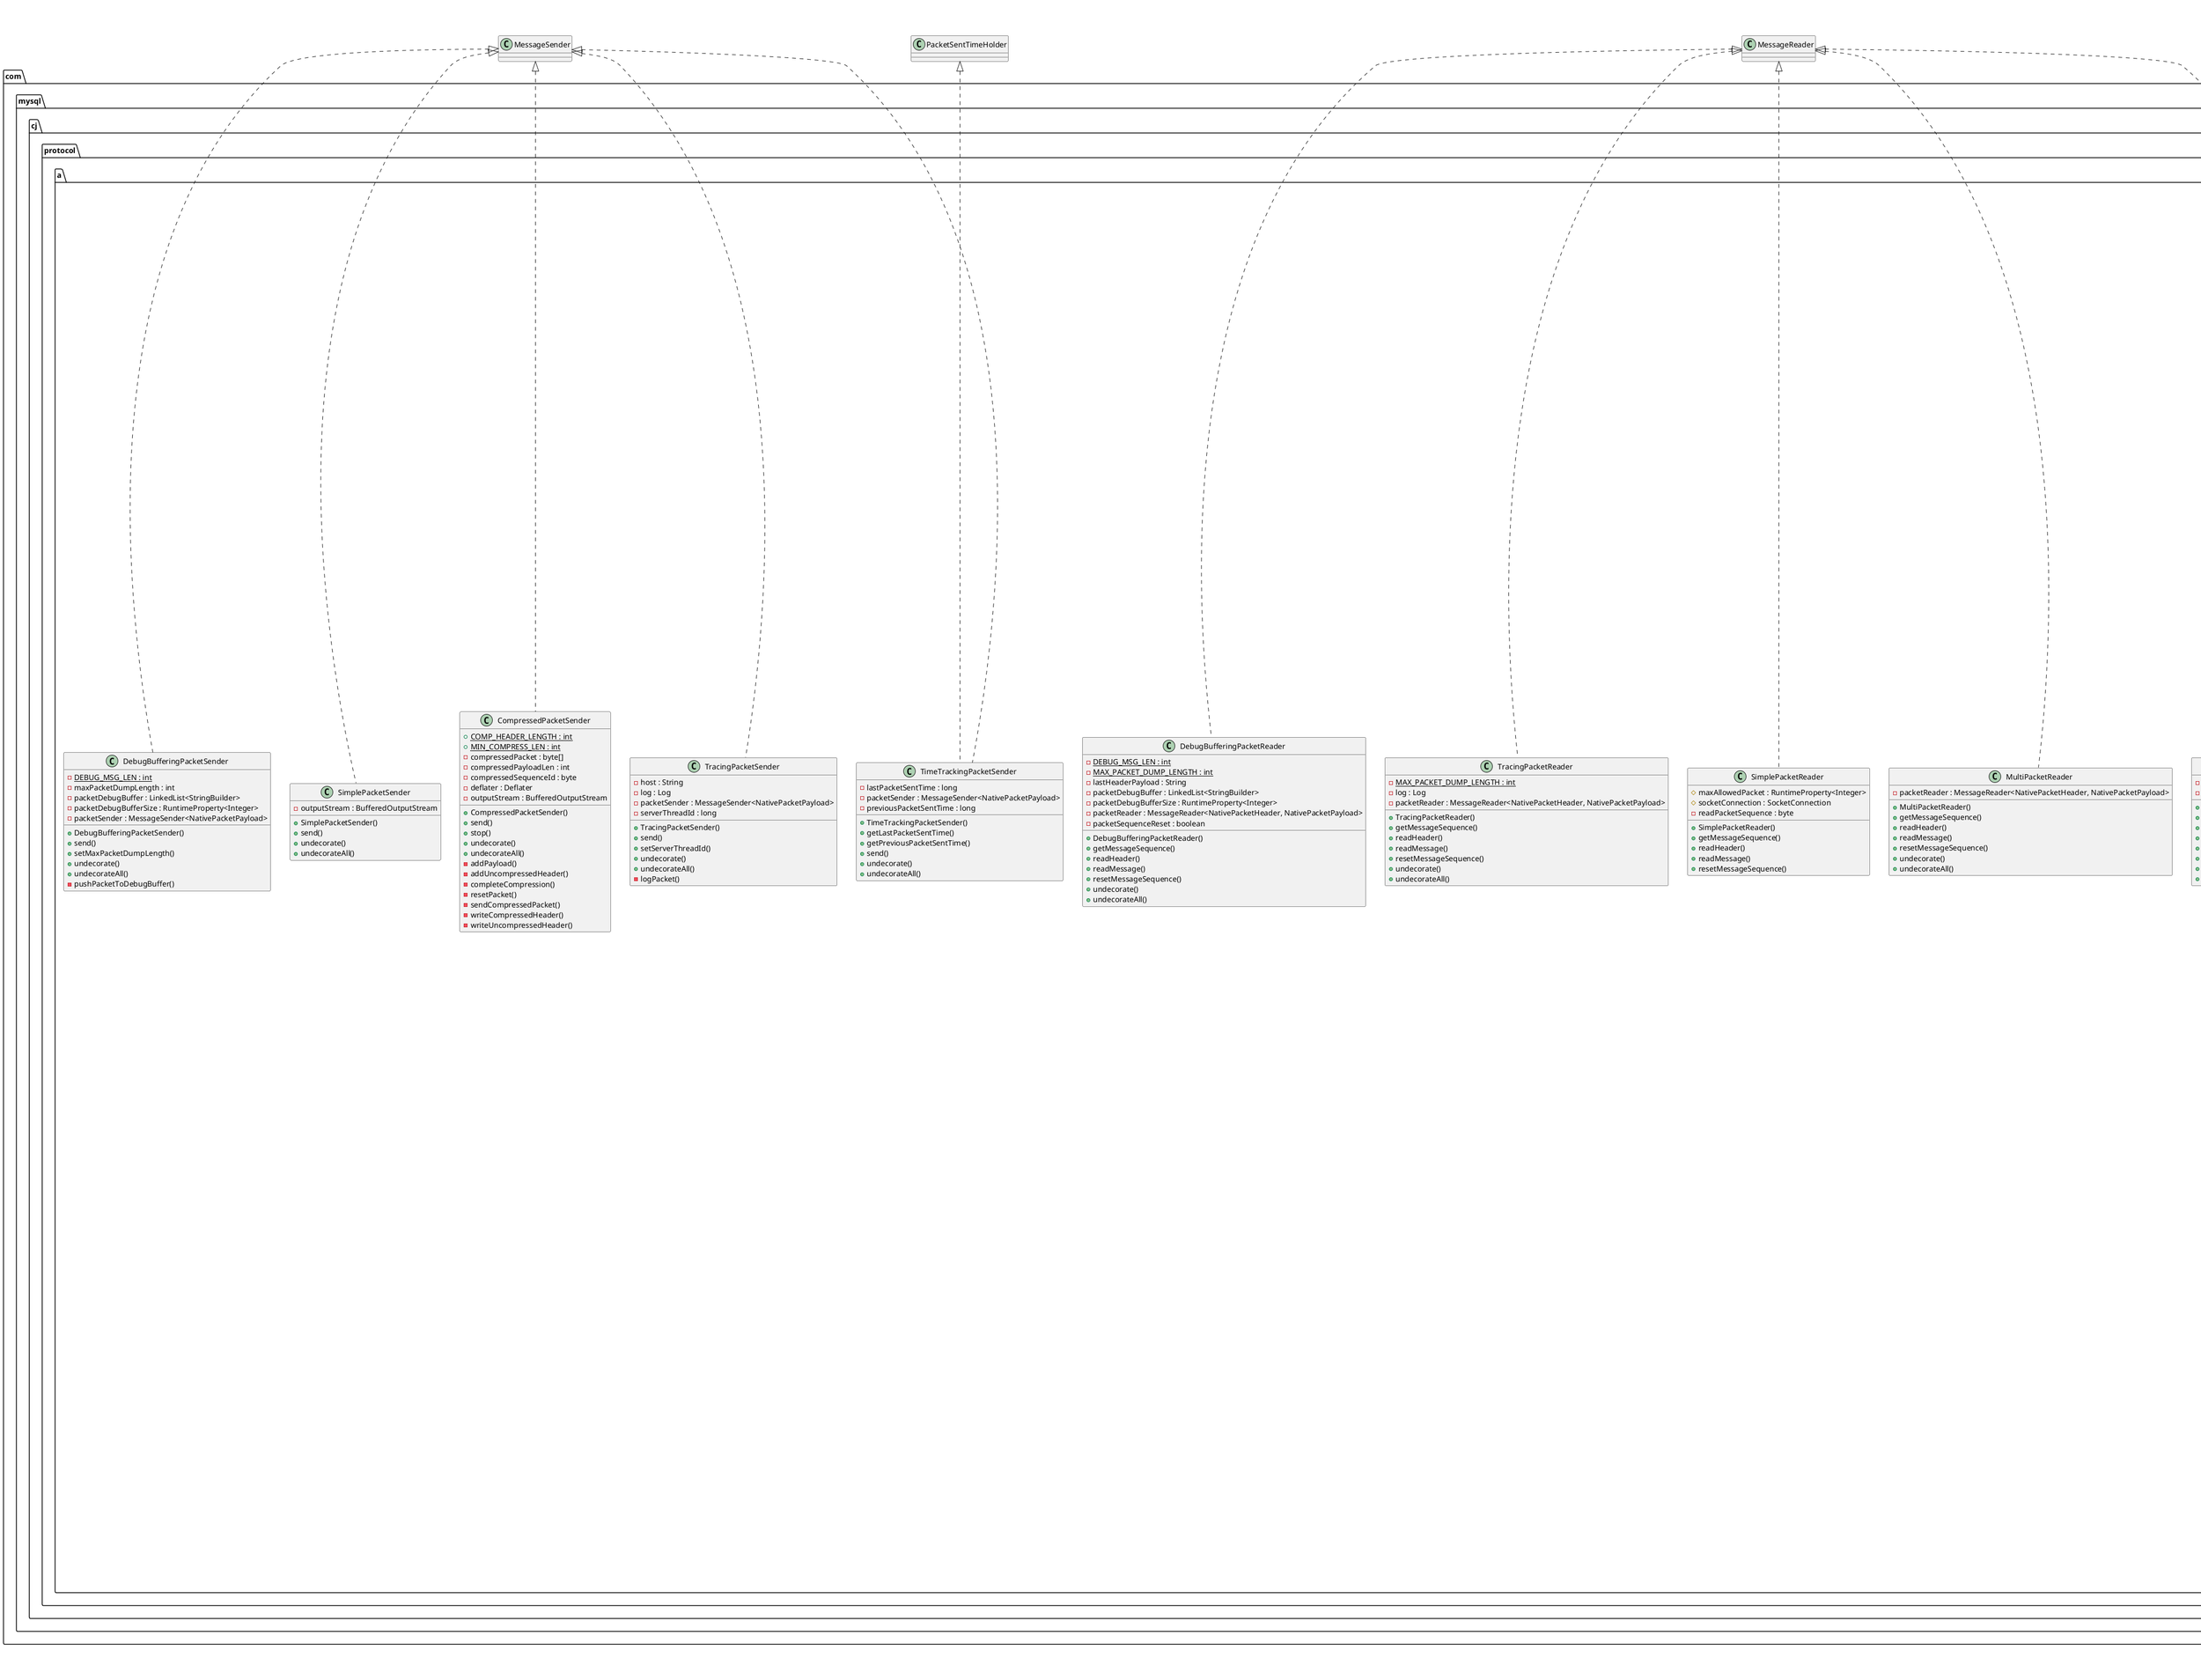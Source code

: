 @startuml

title __A's Class Diagram__\n

  namespace com.mysql.cj {
    namespace protocol {
      namespace a {
        abstract class com.mysql.cj.protocol.a.AbstractRowFactory {
            # canReuseRowPacketForBufferRow : boolean
            # columnDefinition : ColumnDefinition
            # exceptionInterceptor : ExceptionInterceptor
            # resultSetConcurrency : Concurrency
            # useBufferRowSizeThreshold : RuntimeProperty<Integer>
            # valueDecoder : ValueDecoder
            + canReuseRowPacketForBufferRow()
        }
      }
    }
  }
  

  namespace com.mysql.cj {
    namespace protocol {
      namespace a {
        class com.mysql.cj.protocol.a.BinaryResultsetReader {
            # protocol : NativeProtocol
            + BinaryResultsetReader()
            + read()
        }
      }
    }
  }
  

  namespace com.mysql.cj {
    namespace protocol {
      namespace a {
        class com.mysql.cj.protocol.a.BinaryRowFactory {
            + BinaryRowFactory()
            + canReuseRowPacketForBufferRow()
            + createFromMessage()
            - extractNativeEncodedColumn()
            - unpackBinaryResultSetRow()
        }
      }
    }
  }
  

  namespace com.mysql.cj {
    namespace protocol {
      namespace a {
        class com.mysql.cj.protocol.a.ColumnDefinitionFactory {
            # columnCount : long
            # columnDefinitionFromCache : ColumnDefinition
            + ColumnDefinitionFactory()
            + createFromFields()
            + createFromMessage()
            + getColumnCount()
            + getColumnDefinitionFromCache()
            + mergeColumnDefinitions()
        }
      }
    }
  }
  

  namespace com.mysql.cj {
    namespace protocol {
      namespace a {
        class com.mysql.cj.protocol.a.ColumnDefinitionReader {
            - protocol : NativeProtocol
            + ColumnDefinitionReader()
            + read()
            # unpackField()
        }
      }
    }
  }
  

  namespace com.mysql.cj {
    namespace protocol {
      namespace a {
        class com.mysql.cj.protocol.a.CompressedInputStream {
            - buffer : byte[]
            - in : InputStream
            - inflater : Inflater
            - log : Log
            - packetHeaderBuffer : byte[]
            - pos : int
            - traceProtocol : RuntimeProperty<Boolean>
            + CompressedInputStream()
            + available()
            + close()
            + read()
            + read()
            + read()
            + skip()
            - getNextPacketFromServer()
            - getNextPacketIfRequired()
            - readFully()
        }
      }
    }
  }
  

  namespace com.mysql.cj {
    namespace protocol {
      namespace a {
        class com.mysql.cj.protocol.a.CompressedPacketSender {
            {static} + COMP_HEADER_LENGTH : int
            {static} + MIN_COMPRESS_LEN : int
            - compressedPacket : byte[]
            - compressedPayloadLen : int
            - compressedSequenceId : byte
            - deflater : Deflater
            - outputStream : BufferedOutputStream
            + CompressedPacketSender()
            + send()
            + stop()
            + undecorate()
            + undecorateAll()
            - addPayload()
            - addUncompressedHeader()
            - completeCompression()
            - resetPacket()
            - sendCompressedPacket()
            - writeCompressedHeader()
            - writeUncompressedHeader()
        }
      }
    }
  }
  

  namespace com.mysql.cj {
    namespace protocol {
      namespace a {
        class com.mysql.cj.protocol.a.DebugBufferingPacketReader {
            {static} - DEBUG_MSG_LEN : int
            {static} - MAX_PACKET_DUMP_LENGTH : int
            - lastHeaderPayload : String
            - packetDebugBuffer : LinkedList<StringBuilder>
            - packetDebugBufferSize : RuntimeProperty<Integer>
            - packetReader : MessageReader<NativePacketHeader, NativePacketPayload>
            - packetSequenceReset : boolean
            + DebugBufferingPacketReader()
            + getMessageSequence()
            + readHeader()
            + readMessage()
            + resetMessageSequence()
            + undecorate()
            + undecorateAll()
        }
      }
    }
  }
  

  namespace com.mysql.cj {
    namespace protocol {
      namespace a {
        class com.mysql.cj.protocol.a.DebugBufferingPacketSender {
            {static} - DEBUG_MSG_LEN : int
            - maxPacketDumpLength : int
            - packetDebugBuffer : LinkedList<StringBuilder>
            - packetDebugBufferSize : RuntimeProperty<Integer>
            - packetSender : MessageSender<NativePacketPayload>
            + DebugBufferingPacketSender()
            + send()
            + setMaxPacketDumpLength()
            + undecorate()
            + undecorateAll()
            - pushPacketToDebugBuffer()
        }
      }
    }
  }
  

  namespace com.mysql.cj {
    namespace protocol {
      namespace a {
        class com.mysql.cj.protocol.a.MergingColumnDefinitionFactory {
            + MergingColumnDefinitionFactory()
            + createFromFields()
            + mergeColumnDefinitions()
        }
      }
    }
  }
  

  namespace com.mysql.cj {
    namespace protocol {
      namespace a {
        class com.mysql.cj.protocol.a.MultiPacketReader {
            - packetReader : MessageReader<NativePacketHeader, NativePacketPayload>
            + MultiPacketReader()
            + getMessageSequence()
            + readHeader()
            + readMessage()
            + resetMessageSequence()
            + undecorate()
            + undecorateAll()
        }
      }
    }
  }
  

  namespace com.mysql.cj {
    namespace protocol {
      namespace a {
        class com.mysql.cj.protocol.a.MysqlBinaryValueDecoder {
            + decodeBit()
            + decodeByteArray()
            + decodeDate()
            + decodeDecimal()
            + decodeDouble()
            + decodeFloat()
            + decodeInt1()
            + decodeInt2()
            + decodeInt4()
            + decodeInt8()
            + decodeSet()
            + decodeTime()
            + decodeTimestamp()
            + decodeUInt1()
            + decodeUInt2()
            + decodeUInt4()
            + decodeUInt8()
            + decodeYear()
        }
      }
    }
  }
  

  namespace com.mysql.cj {
    namespace protocol {
      namespace a {
        class com.mysql.cj.protocol.a.MysqlTextValueDecoder {
            {static} + DATE_BUF_LEN : int
            {static} + MAX_SIGNED_LONG_LEN : int
            {static} + TIMESTAMP_STR_LEN_NO_FRAC : int
            {static} + TIMESTAMP_STR_LEN_WITH_MICROS : int
            {static} + TIMESTAMP_STR_LEN_WITH_NANOS : int
            {static} + TIME_STR_LEN_MAX_NO_FRAC : int
            {static} + TIME_STR_LEN_MAX_WITH_MICROS : int
            {static} + TIME_STR_LEN_MIN : int
            + decodeBit()
            + decodeByteArray()
            + decodeDate()
            + decodeDecimal()
            + decodeDouble()
            + decodeFloat()
            + decodeInt1()
            + decodeInt2()
            + decodeInt4()
            + decodeInt8()
            + decodeSet()
            + decodeTime()
            + decodeTimestamp()
            + decodeUInt1()
            + decodeUInt2()
            + decodeUInt4()
            + decodeUInt8()
            + decodeYear()
            {static} + getBigInteger()
            {static} + getDate()
            {static} + getDouble()
            {static} + getInt()
            {static} + getLong()
            {static} + getTime()
            {static} + getTimestamp()
            {static} + isDate()
            {static} + isTime()
            {static} + isTimestamp()
        }
      }
    }
  }
  

  namespace com.mysql.cj {
    namespace protocol {
      namespace a {
        class com.mysql.cj.protocol.a.NativeAuthenticationProvider {
            {static} # AUTH_411_OVERHEAD : int
            # seed : String
            {static} - NONE : String
            - authenticationPlugins : Map<String, AuthenticationPlugin<NativePacketPayload>>
            - clientDefaultAuthenticationPlugin : String
            - clientDefaultAuthenticationPluginName : String
            - disabledAuthenticationPlugins : List<String>
            - exceptionInterceptor : ExceptionInterceptor
            - propertySet : PropertySet
            - protocol : Protocol<NativePacketPayload>
            - serverDefaultAuthenticationPluginName : String
            - useConnectWithDb : boolean
            + NativeAuthenticationProvider()
            + changeUser()
            + connect()
            + getEncodingForHandshake()
            + getExceptionInterceptor()
            + init()
            - addAuthenticationPlugin()
            - appendConnectionAttributes()
            - checkConfidentiality()
            - getAuthenticationPlugin()
            - getConnectionAttributesMap()
            - loadAuthenticationPlugins()
            - negotiateSSLConnection()
            - proceedHandshakeWithPluggableAuthentication()
        }
      }
    }
  }
  

  namespace com.mysql.cj {
    namespace protocol {
      namespace a {
        class com.mysql.cj.protocol.a.NativeCapabilities {
            - authPluginDataLength : int
            - capabilityFlags : int
            - initialHandshakePacket : NativePacketPayload
            - protocolVersion : byte
            - seed : String
            - serverDefaultCollationIndex : int
            - serverHasFracSecsSupport : boolean
            - serverVersion : ServerVersion
            - statusFlags : int
            - threadId : long
            + NativeCapabilities()
            + getAuthPluginDataLength()
            + getCapabilityFlags()
            + getInitialHandshakePacket()
            + getProtocolVersion()
            + getSeed()
            + getServerDefaultCollationIndex()
            + getServerVersion()
            + getStatusFlags()
            + getThreadId()
            + serverSupportsFracSecs()
            + setAuthPluginDataLength()
            + setCapabilityFlags()
            + setInitialHandshakePacket()
            + setProtocolVersion()
            + setSeed()
            + setServerDefaultCollationIndex()
            + setServerVersion()
            + setStatusFlags()
            + setThreadId()
        }
      }
    }
  }
  

  namespace com.mysql.cj {
    namespace protocol {
      namespace a {
        class com.mysql.cj.protocol.a.NativeConstants {
            {static} + BIN_LEN_DATE : int
            {static} + BIN_LEN_DOUBLE : int
            {static} + BIN_LEN_FLOAT : int
            {static} + BIN_LEN_INT1 : int
            {static} + BIN_LEN_INT2 : int
            {static} + BIN_LEN_INT4 : int
            {static} + BIN_LEN_INT8 : int
            {static} + BIN_LEN_TIMESTAMP_NO_FRAC : int
            {static} + BIN_LEN_TIMESTAMP_WITH_MICROS : int
            {static} + BIN_LEN_TIME_NO_FRAC : int
            {static} + BIN_LEN_TIME_WITH_MICROS : int
            {static} + COM_BINLOG_DUMP : int
            {static} + COM_BINLOG_DUMP_GTID : int
            {static} + COM_CHANGE_USER : int
            {static} + COM_CONNECT : int
            {static} + COM_CONNECT_OUT : int
            {static} + COM_CREATE_DB : int
            {static} + COM_DAEMON : int
            {static} + COM_DEBUG : int
            {static} + COM_DELAYED_INSERT : int
            {static} + COM_DROP_DB : int
            {static} + COM_FIELD_LIST : int
            {static} + COM_INIT_DB : int
            {static} + COM_PING : int
            {static} + COM_PROCESS_INFO : int
            {static} + COM_PROCESS_KILL : int
            {static} + COM_QUERY : int
            {static} + COM_QUIT : int
            {static} + COM_REFRESH : int
            {static} + COM_REGISTER_SLAVE : int
            {static} + COM_RESET_CONNECTION : int
            {static} + COM_SET_OPTION : int
            {static} + COM_SHUTDOWN : int
            {static} + COM_SLEEP : int
            {static} + COM_STATISTICS : int
            {static} + COM_STMT_CLOSE : int
            {static} + COM_STMT_EXECUTE : int
            {static} + COM_STMT_FETCH : int
            {static} + COM_STMT_PREPARE : int
            {static} + COM_STMT_RESET : int
            {static} + COM_STMT_SEND_LONG_DATA : int
            {static} + COM_TABLE_DUMP : int
            {static} + COM_TIME : int
            {static} + HEADER_LENGTH : int
            {static} + MAX_PACKET_SIZE : int
            {static} + NO_CHARSET_INFO : int
            {static} + SEED_LENGTH : int
            {static} + TYPE_ID_EOF : short
            {static} + TYPE_ID_ERROR : short
            {static} + TYPE_ID_LOCAL_INFILE : short
            {static} + TYPE_ID_OK : short
            + NativeConstants()
        }
      }
    }
  }
  

  namespace com.mysql.cj {
    namespace protocol {
      namespace a {
        enum IntegerDataType {
          INT1
          INT2
          INT3
          INT4
          INT6
          INT8
          INT_LENENC
        }
      }
    }
  }
  

  namespace com.mysql.cj {
    namespace protocol {
      namespace a {
        enum StringLengthDataType {
          STRING_FIXED
          STRING_VAR
        }
      }
    }
  }
  

  namespace com.mysql.cj {
    namespace protocol {
      namespace a {
        enum StringSelfDataType {
          STRING_EOF
          STRING_LENENC
          STRING_TERM
        }
      }
    }
  }
  

  namespace com.mysql.cj {
    namespace protocol {
      namespace a {
        class com.mysql.cj.protocol.a.NativeMessageBuilder {
            + buildClose()
            + buildComInitDb()
            + buildComInitDb()
            + buildComPing()
            + buildComQuery()
            + buildComQuery()
            + buildComQuery()
            + buildComQuit()
            + buildComSetOption()
            + buildComShutdown()
            + buildComStmtClose()
            + buildComStmtFetch()
            + buildComStmtPrepare()
            + buildComStmtPrepare()
            + buildComStmtReset()
            + buildComStmtSendLongData()
            + buildSqlStatement()
            + buildSqlStatement()
        }
      }
    }
  }
  

  namespace com.mysql.cj {
    namespace protocol {
      namespace a {
        class com.mysql.cj.protocol.a.NativePacketHeader {
            # packetHeaderBuf : ByteBuffer
            + NativePacketHeader()
            + NativePacketHeader()
            + getBuffer()
            + getMessageSequence()
            + getMessageSize()
        }
      }
    }
  }
  

  namespace com.mysql.cj {
    namespace protocol {
      namespace a {
        class com.mysql.cj.protocol.a.NativePacketPayload {
            {static} + NULL_LENGTH : long
            {static} + TYPE_ID_AUTH_SWITCH : short
            {static} + TYPE_ID_EOF : short
            {static} + TYPE_ID_ERROR : short
            {static} + TYPE_ID_LOCAL_INFILE : short
            {static} + TYPE_ID_OK : short
            {static} ~ MAX_BYTES_TO_DUMP : int
            {static} ~ NO_LENGTH_LIMIT : int
            - byteBuffer : byte[]
            - payloadLength : int
            - position : int
            + NativePacketPayload()
            + NativePacketPayload()
            + ensureCapacity()
            {static} + extractSqlFromPacket()
            + getByteBuffer()
            + getCapacity()
            + getPayloadLength()
            + getPosition()
            + isAuthMethodSwitchRequestPacket()
            + isAuthMoreData()
            + isEOFPacket()
            + isErrorPacket()
            + isOKPacket()
            + isResultSetOKPacket()
            + readBytes()
            + readBytes()
            + readInteger()
            + readString()
            + readString()
            + setByteBuffer()
            + setPayloadLength()
            + setPosition()
            + skipBytes()
            + toString()
            + toSuperString()
            + writeBytes()
            + writeBytes()
            + writeBytes()
            + writeBytes()
            + writeInteger()
            - adjustPayloadLength()
        }
      }
    }
  }
  

  namespace com.mysql.cj {
    namespace protocol {
      namespace a {
        class com.mysql.cj.protocol.a.NativeProtocol {
            {static} # COMP_HEADER_LENGTH : int
            {static} # INITIAL_PACKET_SIZE : int
            {static} # MAX_QUERY_SIZE_TO_EXPLAIN : int
            # PROTOCOL_ENTITY_CLASS_TO_BINARY_READER : Map<Class<? extends ProtocolEntity>, ProtocolEntityReader<? extends ProtocolEntity, ? extends Message>>
            # PROTOCOL_ENTITY_CLASS_TO_TEXT_READER : Map<Class<? extends ProtocolEntity>, ProtocolEntityReader<? extends ProtocolEntity, ? extends Message>>
            # compressedPacketSender : CompressedPacketSender
            # hadWarnings : boolean
            # packetReader : MessageReader<NativePacketHeader, NativePacketPayload>
            # packetSender : MessageSender<NativePacketPayload>
            # packetSequence : byte
            # platformDbCharsetMatches : boolean
            # reusablePacket : NativePacketPayload
            # serverSession : NativeServerSession
            # sharedSendPacket : NativePacketPayload
            # useCompression : boolean
            {static} - EXPLAINABLE_STATEMENT : String
            {static} - EXPLAINABLE_STATEMENT_EXTENSION : String[]
            - autoGenerateTestcaseScript : boolean
            - commandBuilder : NativeMessageBuilder
            - commandCount : int
            {static} - jvmPlatformCharset : String
            - loadFileBufRef : SoftReference<NativePacketPayload>
            - localInfileInputStream : InputStream
            - logSlowQueries : boolean
            - maintainTimeStats : RuntimeProperty<Boolean>
            - maxAllowedPacket : RuntimeProperty<Integer>
            - maxQuerySizeToLog : RuntimeProperty<Integer>
            - metricsHolder : BaseMetricsHolder
            - profileSQL : boolean
            - queryComment : String
            - queryInterceptors : List<QueryInterceptor>
            - slowQueryThreshold : long
            - statementExecutionDepth : int
            - streamingData : ResultsetRows
            - useAutoSlowLog : boolean
            - useServerPrepStmts : RuntimeProperty<Boolean>
            - warningCount : int
            + NativeProtocol()
            + afterHandshake()
            + applyPacketDecorators()
            + beforeHandshake()
            + changeDatabase()
            + changeUser()
            + checkErrorMessage()
            + checkErrorMessage()
            + checkForCharsetMismatch()
            + checkForOutstandingStreamingData()
            + checkTransactionState()
            + clearInputStream()
            + close()
            + configureTimezone()
            + connect()
            + convertShowWarningsToSQLWarnings()
            + doesPlatformDbCharsetMatches()
            + dumpPacketRingBuffer()
            + explainSlowQuery()
            {static} + findMysqlType()
            + generateQueryCommentBlock()
            + getCommandCount()
            + getCurrentTimeNanosOrMillis()
            {static} + getInstance()
            + getLocalInfileInputStream()
            + getMessageBuilder()
            + getMetricsHolder()
            + getPacketReader()
            + getPacketSender()
            + getPasswordCharacterEncoding()
            + getQueryComment()
            + getQueryInterceptors()
            + getReusablePacket()
            + getServerSession()
            + getSharedSendPacket()
            + getSlowQueryThreshold()
            + getStreamingData()
            + getWarningCount()
            + hadWarnings()
            + handlePropertyChange()
            + init()
            + initServerSession()
            + invokeQueryInterceptorsPost()
            + invokeQueryInterceptorsPost()
            + invokeQueryInterceptorsPre()
            + invokeQueryInterceptorsPre()
            + negotiateSSLConnection()
            + quit()
            + read()
            + read()
            + readAllResults()
            + readMessage()
            + readMetadata()
            + readNextResultset()
            + readQueryResult()
            + readServerCapabilities()
            + readServerStatusForResultSets()
            + reclaimLargeReusablePacket()
            + rejectProtocol()
            + releaseResources()
            + scanForAndThrowDataTruncation()
            + send()
            + sendCommand()
            + sendFileToServer()
            + sendQueryPacket()
            + sendQueryString()
            + setHadWarnings()
            + setLocalInfileInputStream()
            + setQueryComment()
            + setQueryInterceptors()
            + setSocketTimeout()
            + setStreamingData()
            + setWarningCount()
            + skipPacket()
            + unsetStreamingData()
            + versionMeetsMinimum()
            # isDataAvailable()
            # useNanosForElapsedTime()
            - alignPacketSize()
            - appendDeadlockStatusInformation()
            - appendResultSetSlashGStyle()
            - calculateSlowQueryThreshold()
            - checkErrorMessage()
            - reclaimLargeSharedSendPacket()
        }
      }
    }
  }
  

  namespace com.mysql.cj {
    namespace protocol {
      namespace a {
        class com.mysql.cj.protocol.a.NativeServerSession {
            {static} + CLIENT_CAN_HANDLE_EXPIRED_PASSWORD : int
            {static} + CLIENT_COMPRESS : int
            {static} + CLIENT_CONNECT_ATTRS : int
            {static} + CLIENT_CONNECT_WITH_DB : int
            {static} + CLIENT_DEPRECATE_EOF : int
            {static} + CLIENT_FOUND_ROWS : int
            {static} + CLIENT_INTERACTIVE : int
            {static} + CLIENT_LOCAL_FILES : int
            {static} + CLIENT_LONG_FLAG : int
            {static} + CLIENT_LONG_PASSWORD : int
            {static} + CLIENT_MULTI_RESULTS : int
            {static} + CLIENT_MULTI_STATEMENTS : int
            {static} + CLIENT_PLUGIN_AUTH : int
            {static} + CLIENT_PLUGIN_AUTH_LENENC_CLIENT_DATA : int
            {static} + CLIENT_PROTOCOL_41 : int
            {static} + CLIENT_PS_MULTI_RESULTS : int
            {static} + CLIENT_RESERVED : int
            {static} + CLIENT_SECURE_CONNECTION : int
            {static} + CLIENT_SESSION_TRACK : int
            {static} + CLIENT_SSL : int
            {static} + CLIENT_TRANSACTIONS : int
            {static} + SERVER_MORE_RESULTS_EXISTS : int
            {static} + SERVER_QUERY_NO_GOOD_INDEX_USED : int
            {static} + SERVER_QUERY_NO_INDEX_USED : int
            {static} + SERVER_QUERY_WAS_SLOW : int
            {static} + SERVER_STATUS_AUTOCOMMIT : int
            {static} + SERVER_STATUS_CURSOR_EXISTS : int
            {static} + SERVER_STATUS_IN_TRANS : int
            {static} + SERVER_STATUS_LAST_ROW_SENT : int
            + indexToCustomMysqlCharset : Map<Integer, String>
            + mysqlCharsetToCustomMblen : Map<String, Integer>
            - autoCommit : boolean
            - capabilities : NativeCapabilities
            - characterSetMetadata : String
            - characterSetResultsOnServer : String
            - clientParam : long
            - defaultTimeZone : TimeZone
            - errorMessageEncoding : String
            - hasLongColumnInfo : boolean
            - metadataCollationIndex : int
            - oldStatusFlags : int
            - propertySet : PropertySet
            - serverDefaultCollationIndex : int
            - serverTimeZone : TimeZone
            - serverVariables : Map<String, String>
            - statusFlags : int
            + NativeServerSession()
            + characterSetNamesMatches()
            + configureCharacterSets()
            + cursorExists()
            + getCapabilities()
            + getCharacterSetMetadata()
            + getCharacterSetResultsOnServer()
            + getClientParam()
            + getDefaultTimeZone()
            + getEncodingForIndex()
            + getErrorMessageEncoding()
            + getMaxBytesPerChar()
            + getMaxBytesPerChar()
            + getMetadataCollationIndex()
            + getOldStatusFlags()
            + getServerDefaultCharset()
            + getServerDefaultCollationIndex()
            + getServerTimeZone()
            + getServerVariable()
            + getServerVariable()
            + getServerVariables()
            + getServerVersion()
            + getStatusFlags()
            + getThreadId()
            + getTransactionState()
            + hasLongColumnInfo()
            + hasMoreResults()
            + inTransactionOnServer()
            + isAutoCommit()
            + isAutocommit()
            + isEOFDeprecated()
            + isLastRowSent()
            + isLowerCaseTableNames()
            + isNoBackslashEscapesSet()
            + isQueryCacheEnabled()
            + isServerTruncatesFracSecs()
            + isSetNeededForAutoCommitMode()
            + isVersion()
            + noGoodIndexUsed()
            + noIndexUsed()
            + preserveOldTransactionState()
            + queryWasSlow()
            + setAutoCommit()
            + setCapabilities()
            + setCharacterSetMetadata()
            + setCharacterSetResultsOnServer()
            + setClientParam()
            + setDefaultTimeZone()
            + setErrorMessageEncoding()
            + setHasLongColumnInfo()
            + setMetadataCollationIndex()
            + setOldStatusFlags()
            + setServerDefaultCollationIndex()
            + setServerTimeZone()
            + setServerVariables()
            + setStatusFlags()
            + setStatusFlags()
            + setThreadId()
            + storesLowerCaseTableNames()
            + useAnsiQuotedIdentifiers()
            + useMultiResults()
        }
      }
    }
  }
  

  namespace com.mysql.cj {
    namespace protocol {
      namespace a {
        class com.mysql.cj.protocol.a.NativeSocketConnection {
            + connect()
            + getAsynchronousSocketChannel()
            + performTlsHandshake()
        }
      }
    }
  }
  

  namespace com.mysql.cj {
    namespace protocol {
      namespace a {
        class com.mysql.cj.protocol.a.NativeUtils {
            {static} + decodeMysqlThreeByteInteger()
            {static} + decodeMysqlThreeByteInteger()
            {static} + encodeMysqlThreeByteInteger()
            {static} + encodeMysqlThreeByteInteger()
            {static} + getBinaryEncodedLength()
            - NativeUtils()
        }
      }
    }
  }
  

  namespace com.mysql.cj {
    namespace protocol {
      namespace a {
        class com.mysql.cj.protocol.a.PacketSplitter {
            - currentPacketLen : int
            - offset : int
            - totalSize : int
            + PacketSplitter()
            + getOffset()
            + getPacketLen()
            + nextPacket()
        }
      }
    }
  }
  

  namespace com.mysql.cj {
    namespace protocol {
      namespace a {
        class com.mysql.cj.protocol.a.ResultsetFactory {
            - concurrency : Concurrency
            - type : Type
            + ResultsetFactory()
            + createFromProtocolEntity()
            + getResultSetConcurrency()
            + getResultSetType()
        }
      }
    }
  }
  

  namespace com.mysql.cj {
    namespace protocol {
      namespace a {
        class com.mysql.cj.protocol.a.ResultsetRowReader {
            # propertySet : PropertySet
            # protocol : NativeProtocol
            # useBufferRowSizeThreshold : RuntimeProperty<Integer>
            + ResultsetRowReader()
            + read()
        }
      }
    }
  }
  

  namespace com.mysql.cj {
    namespace protocol {
      namespace a {
        class com.mysql.cj.protocol.a.SimplePacketReader {
            # maxAllowedPacket : RuntimeProperty<Integer>
            # socketConnection : SocketConnection
            - readPacketSequence : byte
            + SimplePacketReader()
            + getMessageSequence()
            + readHeader()
            + readMessage()
            + resetMessageSequence()
        }
      }
    }
  }
  

  namespace com.mysql.cj {
    namespace protocol {
      namespace a {
        class com.mysql.cj.protocol.a.SimplePacketSender {
            - outputStream : BufferedOutputStream
            + SimplePacketSender()
            + send()
            + undecorate()
            + undecorateAll()
        }
      }
    }
  }
  

  namespace com.mysql.cj {
    namespace protocol {
      namespace a {
        class com.mysql.cj.protocol.a.TextResultsetReader {
            # protocol : NativeProtocol
            + TextResultsetReader()
            + read()
        }
      }
    }
  }
  

  namespace com.mysql.cj {
    namespace protocol {
      namespace a {
        class com.mysql.cj.protocol.a.TextRowFactory {
            + TextRowFactory()
            + canReuseRowPacketForBufferRow()
            + createFromMessage()
        }
      }
    }
  }
  

  namespace com.mysql.cj {
    namespace protocol {
      namespace a {
        class com.mysql.cj.protocol.a.TimeTrackingPacketReader {
            - lastPacketReceivedTimeMs : long
            - packetReader : MessageReader<NativePacketHeader, NativePacketPayload>
            + TimeTrackingPacketReader()
            + getLastPacketReceivedTime()
            + getMessageSequence()
            + readHeader()
            + readMessage()
            + resetMessageSequence()
            + undecorate()
            + undecorateAll()
        }
      }
    }
  }
  

  namespace com.mysql.cj {
    namespace protocol {
      namespace a {
        class com.mysql.cj.protocol.a.TimeTrackingPacketSender {
            - lastPacketSentTime : long
            - packetSender : MessageSender<NativePacketPayload>
            - previousPacketSentTime : long
            + TimeTrackingPacketSender()
            + getLastPacketSentTime()
            + getPreviousPacketSentTime()
            + send()
            + undecorate()
            + undecorateAll()
        }
      }
    }
  }
  

  namespace com.mysql.cj {
    namespace protocol {
      namespace a {
        class com.mysql.cj.protocol.a.TracingPacketReader {
            {static} - MAX_PACKET_DUMP_LENGTH : int
            - log : Log
            - packetReader : MessageReader<NativePacketHeader, NativePacketPayload>
            + TracingPacketReader()
            + getMessageSequence()
            + readHeader()
            + readMessage()
            + resetMessageSequence()
            + undecorate()
            + undecorateAll()
        }
      }
    }
  }
  

  namespace com.mysql.cj {
    namespace protocol {
      namespace a {
        class com.mysql.cj.protocol.a.TracingPacketSender {
            - host : String
            - log : Log
            - packetSender : MessageSender<NativePacketPayload>
            - serverThreadId : long
            + TracingPacketSender()
            + send()
            + setServerThreadId()
            + undecorate()
            + undecorateAll()
            - logPacket()
        }
      }
    }
  }
  

  com.mysql.cj.protocol.a.AbstractRowFactory .up.|> ProtocolEntityFactory
  com.mysql.cj.protocol.a.BinaryResultsetReader .up.|> ProtocolEntityReader
  com.mysql.cj.protocol.a.BinaryRowFactory .up.|> ProtocolEntityFactory
  com.mysql.cj.protocol.a.ColumnDefinitionFactory .up.|> ProtocolEntityFactory
  com.mysql.cj.protocol.a.ColumnDefinitionReader .up.|> ProtocolEntityReader
  com.mysql.cj.protocol.a.CompressedPacketSender .up.|> MessageSender
  com.mysql.cj.protocol.a.DebugBufferingPacketReader .up.|> MessageReader
  com.mysql.cj.protocol.a.DebugBufferingPacketSender .up.|> MessageSender
  com.mysql.cj.protocol.a.MergingColumnDefinitionFactory .up.|> ProtocolEntityFactory
  com.mysql.cj.protocol.a.MultiPacketReader .up.|> MessageReader
  com.mysql.cj.protocol.a.MysqlBinaryValueDecoder .up.|> ValueDecoder
  com.mysql.cj.protocol.a.MysqlTextValueDecoder .up.|> ValueDecoder
  com.mysql.cj.protocol.a.NativeAuthenticationProvider .up.|> AuthenticationProvider
  com.mysql.cj.protocol.a.NativeCapabilities .up.|> ServerCapabilities
  com.mysql.cj.protocol.a.NativeConstants +-down- com.mysql.cj.protocol.a.NativeConstants.IntegerDataType
  com.mysql.cj.protocol.a.NativeConstants +-down- com.mysql.cj.protocol.a.NativeConstants.StringLengthDataType
  com.mysql.cj.protocol.a.NativeConstants +-down- com.mysql.cj.protocol.a.NativeConstants.StringSelfDataType
  com.mysql.cj.protocol.a.NativeMessageBuilder .up.|> MessageBuilder
  com.mysql.cj.protocol.a.NativePacketHeader .up.|> MessageHeader
  com.mysql.cj.protocol.a.NativePacketPayload .up.|> Message
  com.mysql.cj.protocol.a.NativeProtocol .up.|> Protocol
  com.mysql.cj.protocol.a.NativeProtocol .up.|> RuntimePropertyListener
  com.mysql.cj.protocol.a.NativeServerSession .up.|> ServerSession
  com.mysql.cj.protocol.a.NativeSocketConnection .up.|> SocketConnection
  com.mysql.cj.protocol.a.ResultsetFactory .up.|> ProtocolEntityFactory
  com.mysql.cj.protocol.a.ResultsetRowReader .up.|> ProtocolEntityReader
  com.mysql.cj.protocol.a.SimplePacketReader .up.|> MessageReader
  com.mysql.cj.protocol.a.SimplePacketSender .up.|> MessageSender
  com.mysql.cj.protocol.a.TextResultsetReader .up.|> ProtocolEntityReader
  com.mysql.cj.protocol.a.TextRowFactory .up.|> ProtocolEntityFactory
  com.mysql.cj.protocol.a.TimeTrackingPacketReader .up.|> MessageReader
  com.mysql.cj.protocol.a.TimeTrackingPacketReader .up.|> PacketReceivedTimeHolder
  com.mysql.cj.protocol.a.TimeTrackingPacketSender .up.|> MessageSender
  com.mysql.cj.protocol.a.TimeTrackingPacketSender .up.|> PacketSentTimeHolder
  com.mysql.cj.protocol.a.TracingPacketReader .up.|> MessageReader
  com.mysql.cj.protocol.a.TracingPacketSender .up.|> MessageSender


right footer


PlantUML diagram generated by SketchIt! (https://bitbucket.org/pmesmeur/sketch.it)
For more information about this tool, please contact philippe.mesmeur@gmail.com
endfooter

@enduml
